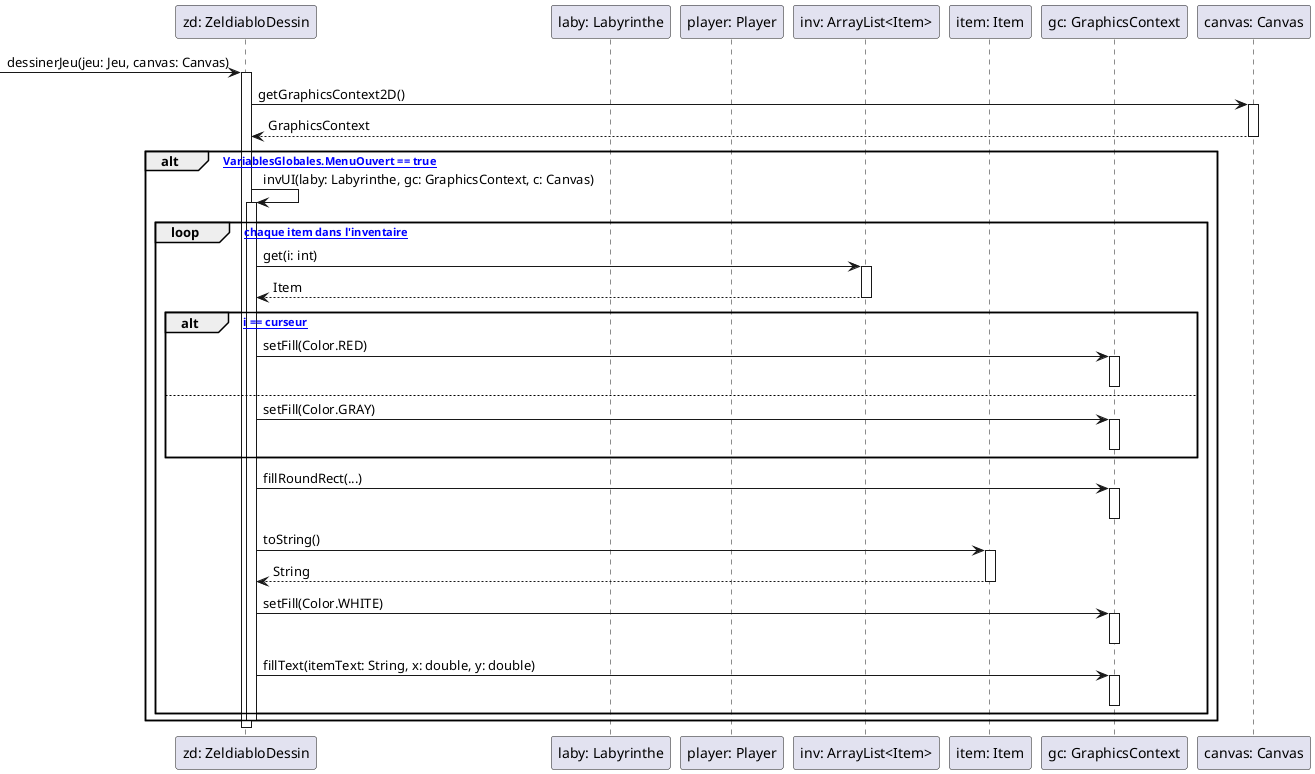 @startuml
participant "zd: ZeldiabloDessin" as ZD
participant "laby: Labyrinthe" as Laby
participant "player: Player" as Player
participant "inv: ArrayList<Item>" as Inventory
participant "item: Item" as Item
participant "gc: GraphicsContext" as GC
participant "canvas: Canvas" as Canvas

-> ZD : dessinerJeu(jeu: Jeu, canvas: Canvas)
activate ZD

ZD -> Canvas : getGraphicsContext2D()
activate Canvas
Canvas --> ZD : GraphicsContext
deactivate Canvas

alt [si VariablesGlobales.MenuOuvert == true]
    ZD -> ZD : invUI(laby: Labyrinthe, gc: GraphicsContext, c: Canvas)
    activate ZD
    
  
    
    loop [pour chaque item dans l'inventaire]
        ZD -> Inventory : get(i: int)
        activate Inventory
        Inventory --> ZD : Item
        deactivate Inventory
        
        alt [si i == curseur]
            ZD -> GC : setFill(Color.RED)
            activate GC
            deactivate GC
        else
            ZD -> GC : setFill(Color.GRAY)
            activate GC
            deactivate GC
        end
        
        ZD -> GC : fillRoundRect(...)
        activate GC
        deactivate GC
        
        ZD -> Item : toString()
        activate Item
        Item --> ZD : String
        deactivate Item
        
        ZD -> GC : setFill(Color.WHITE)
        activate GC
        deactivate GC
        
        ZD -> GC : fillText(itemText: String, x: double, y: double)
        activate GC
        deactivate GC
    end
    
    deactivate ZD
end
deactivate ZD
@enduml